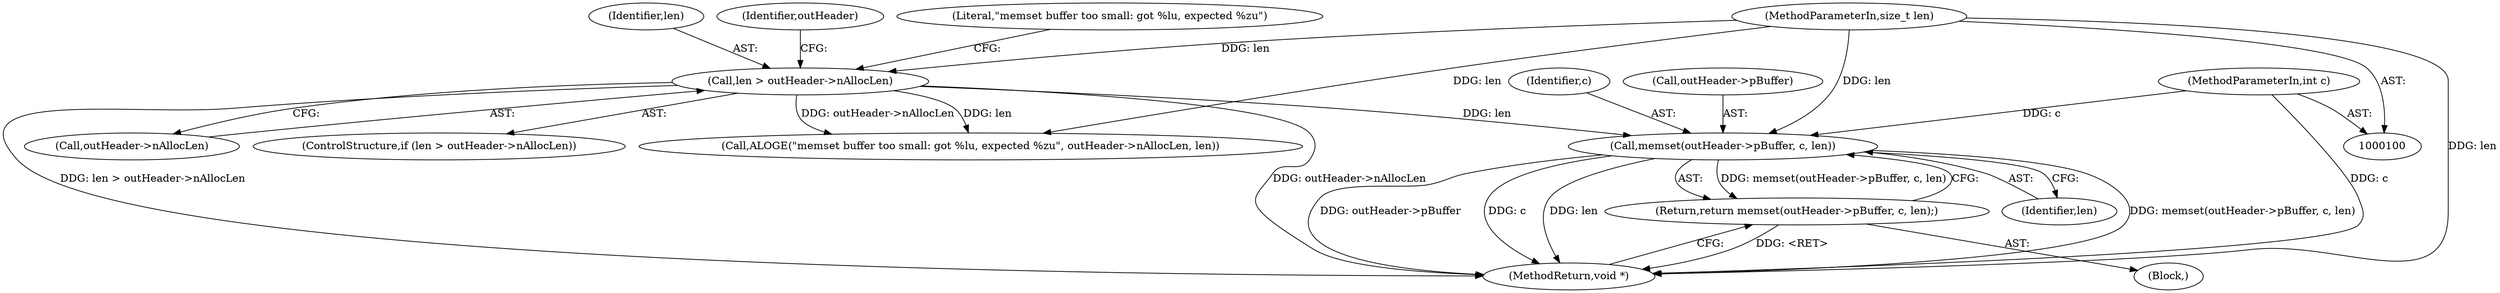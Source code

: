 digraph "0_Android_3c4edac2a5b00dec6c8579a0ee658cfb3bb16d94@API" {
"1000132" [label="(Call,memset(outHeader->pBuffer, c, len))"];
"1000102" [label="(MethodParameterIn,int c)"];
"1000106" [label="(Call,len > outHeader->nAllocLen)"];
"1000103" [label="(MethodParameterIn,size_t len)"];
"1000131" [label="(Return,return memset(outHeader->pBuffer, c, len);)"];
"1000108" [label="(Call,outHeader->nAllocLen)"];
"1000133" [label="(Call,outHeader->pBuffer)"];
"1000104" [label="(Block,)"];
"1000103" [label="(MethodParameterIn,size_t len)"];
"1000105" [label="(ControlStructure,if (len > outHeader->nAllocLen))"];
"1000112" [label="(Call,ALOGE(\"memset buffer too small: got %lu, expected %zu\", outHeader->nAllocLen, len))"];
"1000131" [label="(Return,return memset(outHeader->pBuffer, c, len);)"];
"1000132" [label="(Call,memset(outHeader->pBuffer, c, len))"];
"1000107" [label="(Identifier,len)"];
"1000137" [label="(Identifier,len)"];
"1000106" [label="(Call,len > outHeader->nAllocLen)"];
"1000134" [label="(Identifier,outHeader)"];
"1000102" [label="(MethodParameterIn,int c)"];
"1000113" [label="(Literal,\"memset buffer too small: got %lu, expected %zu\")"];
"1000138" [label="(MethodReturn,void *)"];
"1000136" [label="(Identifier,c)"];
"1000132" -> "1000131"  [label="AST: "];
"1000132" -> "1000137"  [label="CFG: "];
"1000133" -> "1000132"  [label="AST: "];
"1000136" -> "1000132"  [label="AST: "];
"1000137" -> "1000132"  [label="AST: "];
"1000131" -> "1000132"  [label="CFG: "];
"1000132" -> "1000138"  [label="DDG: memset(outHeader->pBuffer, c, len)"];
"1000132" -> "1000138"  [label="DDG: outHeader->pBuffer"];
"1000132" -> "1000138"  [label="DDG: c"];
"1000132" -> "1000138"  [label="DDG: len"];
"1000132" -> "1000131"  [label="DDG: memset(outHeader->pBuffer, c, len)"];
"1000102" -> "1000132"  [label="DDG: c"];
"1000106" -> "1000132"  [label="DDG: len"];
"1000103" -> "1000132"  [label="DDG: len"];
"1000102" -> "1000100"  [label="AST: "];
"1000102" -> "1000138"  [label="DDG: c"];
"1000106" -> "1000105"  [label="AST: "];
"1000106" -> "1000108"  [label="CFG: "];
"1000107" -> "1000106"  [label="AST: "];
"1000108" -> "1000106"  [label="AST: "];
"1000113" -> "1000106"  [label="CFG: "];
"1000134" -> "1000106"  [label="CFG: "];
"1000106" -> "1000138"  [label="DDG: outHeader->nAllocLen"];
"1000106" -> "1000138"  [label="DDG: len > outHeader->nAllocLen"];
"1000103" -> "1000106"  [label="DDG: len"];
"1000106" -> "1000112"  [label="DDG: outHeader->nAllocLen"];
"1000106" -> "1000112"  [label="DDG: len"];
"1000103" -> "1000100"  [label="AST: "];
"1000103" -> "1000138"  [label="DDG: len"];
"1000103" -> "1000112"  [label="DDG: len"];
"1000131" -> "1000104"  [label="AST: "];
"1000138" -> "1000131"  [label="CFG: "];
"1000131" -> "1000138"  [label="DDG: <RET>"];
}
